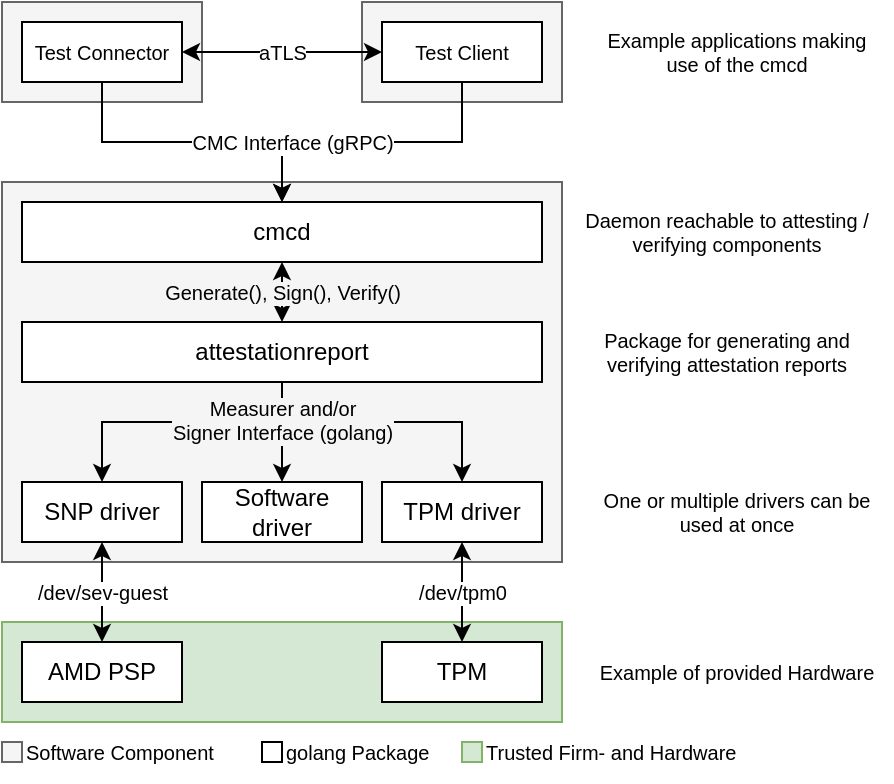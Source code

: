 <mxfile version="18.0.7" type="device"><diagram id="4OHlktra853td-nATEaD" name="Page-1"><mxGraphModel dx="1422" dy="820" grid="1" gridSize="10" guides="1" tooltips="1" connect="1" arrows="1" fold="1" page="1" pageScale="1" pageWidth="850" pageHeight="1100" math="0" shadow="0"><root><mxCell id="0"/><mxCell id="1" parent="0"/><mxCell id="NFTrpatYoSMDDnahwGzO-29" value="" style="rounded=0;whiteSpace=wrap;html=1;fontSize=10;fillColor=#d5e8d4;strokeColor=#82b366;" parent="1" vertex="1"><mxGeometry x="10" y="310" width="280" height="50" as="geometry"/></mxCell><mxCell id="NFTrpatYoSMDDnahwGzO-22" value="" style="rounded=0;whiteSpace=wrap;html=1;fontSize=10;fillColor=#f5f5f5;fontColor=#333333;strokeColor=#666666;" parent="1" vertex="1"><mxGeometry x="10" width="100" height="50" as="geometry"/></mxCell><mxCell id="NFTrpatYoSMDDnahwGzO-21" value="" style="rounded=0;whiteSpace=wrap;html=1;fontSize=10;fillColor=#f5f5f5;fontColor=#333333;strokeColor=#666666;" parent="1" vertex="1"><mxGeometry x="190" width="100" height="50" as="geometry"/></mxCell><mxCell id="NFTrpatYoSMDDnahwGzO-20" value="" style="rounded=0;whiteSpace=wrap;html=1;fontSize=10;fillColor=#f5f5f5;fontColor=#333333;strokeColor=#666666;" parent="1" vertex="1"><mxGeometry x="10" y="90" width="280" height="190" as="geometry"/></mxCell><mxCell id="NFTrpatYoSMDDnahwGzO-7" style="edgeStyle=orthogonalEdgeStyle;rounded=0;orthogonalLoop=1;jettySize=auto;html=1;exitX=0.5;exitY=1;exitDx=0;exitDy=0;entryX=0.5;entryY=0;entryDx=0;entryDy=0;" parent="1" source="NFTrpatYoSMDDnahwGzO-18" target="NFTrpatYoSMDDnahwGzO-5" edge="1"><mxGeometry relative="1" as="geometry"><mxPoint x="150.0" y="180" as="sourcePoint"/></mxGeometry></mxCell><mxCell id="NFTrpatYoSMDDnahwGzO-8" style="edgeStyle=orthogonalEdgeStyle;rounded=0;orthogonalLoop=1;jettySize=auto;html=1;exitX=0.5;exitY=1;exitDx=0;exitDy=0;entryX=0.5;entryY=0;entryDx=0;entryDy=0;" parent="1" source="NFTrpatYoSMDDnahwGzO-18" target="NFTrpatYoSMDDnahwGzO-6" edge="1"><mxGeometry relative="1" as="geometry"><mxPoint x="150.0" y="180" as="sourcePoint"/><Array as="points"><mxPoint x="150" y="210"/><mxPoint x="240" y="210"/></Array></mxGeometry></mxCell><mxCell id="NFTrpatYoSMDDnahwGzO-19" value="Generate(), Sign(), Verify()" style="edgeStyle=orthogonalEdgeStyle;rounded=0;orthogonalLoop=1;jettySize=auto;html=1;exitX=0.5;exitY=1;exitDx=0;exitDy=0;entryX=0.5;entryY=0;entryDx=0;entryDy=0;fontSize=10;startArrow=classic;startFill=1;labelBackgroundColor=#F5F5F5;" parent="1" source="NFTrpatYoSMDDnahwGzO-1" target="NFTrpatYoSMDDnahwGzO-18" edge="1"><mxGeometry relative="1" as="geometry"/></mxCell><mxCell id="NFTrpatYoSMDDnahwGzO-1" value="cmcd" style="rounded=0;whiteSpace=wrap;html=1;" parent="1" vertex="1"><mxGeometry x="20" y="100" width="260" height="30" as="geometry"/></mxCell><mxCell id="NFTrpatYoSMDDnahwGzO-33" value="/dev/sev-guest" style="edgeStyle=orthogonalEdgeStyle;rounded=0;orthogonalLoop=1;jettySize=auto;html=1;exitX=0.5;exitY=1;exitDx=0;exitDy=0;entryX=0.5;entryY=0;entryDx=0;entryDy=0;labelBackgroundColor=#FFFFFF;fontSize=10;startArrow=classic;startFill=1;" parent="1" source="NFTrpatYoSMDDnahwGzO-2" target="NFTrpatYoSMDDnahwGzO-32" edge="1"><mxGeometry relative="1" as="geometry"/></mxCell><mxCell id="NFTrpatYoSMDDnahwGzO-2" value="SNP driver" style="rounded=0;whiteSpace=wrap;html=1;" parent="1" vertex="1"><mxGeometry x="20" y="240" width="80" height="30" as="geometry"/></mxCell><mxCell id="NFTrpatYoSMDDnahwGzO-5" value="Software driver" style="rounded=0;whiteSpace=wrap;html=1;" parent="1" vertex="1"><mxGeometry x="110" y="240" width="80" height="30" as="geometry"/></mxCell><mxCell id="NFTrpatYoSMDDnahwGzO-34" value="/dev/tpm0" style="edgeStyle=orthogonalEdgeStyle;rounded=0;orthogonalLoop=1;jettySize=auto;html=1;exitX=0.5;exitY=1;exitDx=0;exitDy=0;entryX=0.5;entryY=0;entryDx=0;entryDy=0;labelBackgroundColor=#FFFFFF;fontSize=10;startArrow=classic;startFill=1;" parent="1" source="NFTrpatYoSMDDnahwGzO-6" target="NFTrpatYoSMDDnahwGzO-31" edge="1"><mxGeometry relative="1" as="geometry"/></mxCell><mxCell id="NFTrpatYoSMDDnahwGzO-6" value="TPM driver" style="rounded=0;whiteSpace=wrap;html=1;" parent="1" vertex="1"><mxGeometry x="200" y="240" width="80" height="30" as="geometry"/></mxCell><mxCell id="NFTrpatYoSMDDnahwGzO-10" value="One or multiple drivers can be used at once" style="text;html=1;strokeColor=none;fillColor=none;align=center;verticalAlign=middle;whiteSpace=wrap;rounded=0;fontSize=10;" parent="1" vertex="1"><mxGeometry x="300" y="240" width="155" height="30" as="geometry"/></mxCell><mxCell id="NFTrpatYoSMDDnahwGzO-14" style="edgeStyle=orthogonalEdgeStyle;rounded=0;orthogonalLoop=1;jettySize=auto;html=1;exitX=0.5;exitY=1;exitDx=0;exitDy=0;entryX=0.5;entryY=0;entryDx=0;entryDy=0;fontSize=10;" parent="1" source="NFTrpatYoSMDDnahwGzO-12" target="NFTrpatYoSMDDnahwGzO-1" edge="1"><mxGeometry relative="1" as="geometry"/></mxCell><mxCell id="NFTrpatYoSMDDnahwGzO-17" value="aTLS" style="edgeStyle=orthogonalEdgeStyle;rounded=0;orthogonalLoop=1;jettySize=auto;html=1;exitX=1;exitY=0.5;exitDx=0;exitDy=0;entryX=0;entryY=0.5;entryDx=0;entryDy=0;fontSize=10;startArrow=classic;startFill=1;" parent="1" source="NFTrpatYoSMDDnahwGzO-12" target="NFTrpatYoSMDDnahwGzO-13" edge="1"><mxGeometry relative="1" as="geometry"/></mxCell><mxCell id="NFTrpatYoSMDDnahwGzO-12" value="Test Connector" style="rounded=0;whiteSpace=wrap;html=1;fontSize=10;" parent="1" vertex="1"><mxGeometry x="20" y="10" width="80" height="30" as="geometry"/></mxCell><mxCell id="NFTrpatYoSMDDnahwGzO-13" value="Test Client" style="rounded=0;whiteSpace=wrap;html=1;fontSize=10;" parent="1" vertex="1"><mxGeometry x="200" y="10" width="80" height="30" as="geometry"/></mxCell><mxCell id="NFTrpatYoSMDDnahwGzO-9" value="CMC Interface (gRPC)" style="edgeStyle=orthogonalEdgeStyle;rounded=0;orthogonalLoop=1;jettySize=auto;html=1;exitX=0.5;exitY=1;exitDx=0;exitDy=0;entryX=0.5;entryY=0;entryDx=0;entryDy=0;fontSize=10;" parent="1" source="NFTrpatYoSMDDnahwGzO-13" target="NFTrpatYoSMDDnahwGzO-1" edge="1"><mxGeometry x="0.538" relative="1" as="geometry"><mxPoint x="150.095" y="20" as="sourcePoint"/><mxPoint as="offset"/></mxGeometry></mxCell><mxCell id="NFTrpatYoSMDDnahwGzO-15" value="Daemon reachable to attesting / verifying components" style="text;html=1;strokeColor=none;fillColor=none;align=center;verticalAlign=middle;whiteSpace=wrap;rounded=0;fontSize=10;" parent="1" vertex="1"><mxGeometry x="300" y="100" width="145" height="30" as="geometry"/></mxCell><mxCell id="NFTrpatYoSMDDnahwGzO-16" value="Example applications making use of the cmcd" style="text;html=1;strokeColor=none;fillColor=none;align=center;verticalAlign=middle;whiteSpace=wrap;rounded=0;fontSize=10;" parent="1" vertex="1"><mxGeometry x="305" y="10" width="145" height="30" as="geometry"/></mxCell><mxCell id="NFTrpatYoSMDDnahwGzO-3" value="&lt;div style=&quot;font-size: 10px;&quot;&gt;&lt;font style=&quot;font-size: 10px;&quot;&gt;Measurer and/or &lt;br style=&quot;font-size: 10px;&quot;&gt;&lt;/font&gt;&lt;/div&gt;&lt;div style=&quot;font-size: 10px;&quot;&gt;&lt;font style=&quot;font-size: 10px;&quot;&gt;Signer Interface (golang)&lt;br style=&quot;font-size: 10px;&quot;&gt;&lt;/font&gt;&lt;/div&gt;" style="edgeStyle=orthogonalEdgeStyle;rounded=0;orthogonalLoop=1;jettySize=auto;html=1;exitX=0.5;exitY=1;exitDx=0;exitDy=0;fontSize=10;labelBackgroundColor=#F5F5F5;" parent="1" source="NFTrpatYoSMDDnahwGzO-18" target="NFTrpatYoSMDDnahwGzO-2" edge="1"><mxGeometry x="-0.733" relative="1" as="geometry"><mxPoint x="150.0" y="180" as="sourcePoint"/><Array as="points"><mxPoint x="150" y="210"/><mxPoint x="60" y="210"/></Array><mxPoint as="offset"/></mxGeometry></mxCell><mxCell id="NFTrpatYoSMDDnahwGzO-18" value="attestationreport" style="rounded=0;whiteSpace=wrap;html=1;" parent="1" vertex="1"><mxGeometry x="20" y="160" width="260" height="30" as="geometry"/></mxCell><mxCell id="NFTrpatYoSMDDnahwGzO-23" value="" style="rounded=0;whiteSpace=wrap;html=1;fontSize=10;fillColor=#f5f5f5;fontColor=#333333;strokeColor=#666666;" parent="1" vertex="1"><mxGeometry x="10" y="370" width="10" height="10" as="geometry"/></mxCell><mxCell id="NFTrpatYoSMDDnahwGzO-24" value="Software Component" style="text;html=1;strokeColor=none;fillColor=none;align=left;verticalAlign=middle;whiteSpace=wrap;rounded=0;fontSize=10;" parent="1" vertex="1"><mxGeometry x="20" y="360" width="100" height="30" as="geometry"/></mxCell><mxCell id="NFTrpatYoSMDDnahwGzO-25" value="" style="rounded=0;whiteSpace=wrap;html=1;fontSize=10;" parent="1" vertex="1"><mxGeometry x="140" y="370" width="10" height="10" as="geometry"/></mxCell><mxCell id="NFTrpatYoSMDDnahwGzO-26" value="golang Package" style="text;html=1;strokeColor=none;fillColor=none;align=left;verticalAlign=middle;whiteSpace=wrap;rounded=0;fontSize=10;" parent="1" vertex="1"><mxGeometry x="150" y="360" width="80" height="30" as="geometry"/></mxCell><mxCell id="NFTrpatYoSMDDnahwGzO-31" value="TPM" style="rounded=0;whiteSpace=wrap;html=1;" parent="1" vertex="1"><mxGeometry x="200" y="320" width="80" height="30" as="geometry"/></mxCell><mxCell id="NFTrpatYoSMDDnahwGzO-32" value="AMD PSP" style="rounded=0;whiteSpace=wrap;html=1;" parent="1" vertex="1"><mxGeometry x="20" y="320" width="80" height="30" as="geometry"/></mxCell><mxCell id="NFTrpatYoSMDDnahwGzO-35" value="" style="rounded=0;whiteSpace=wrap;html=1;fontSize=10;fillColor=#d5e8d4;strokeColor=#82b366;" parent="1" vertex="1"><mxGeometry x="240" y="370" width="10" height="10" as="geometry"/></mxCell><mxCell id="NFTrpatYoSMDDnahwGzO-36" value="Trusted Firm- and Hardware" style="text;html=1;strokeColor=none;fillColor=none;align=left;verticalAlign=middle;whiteSpace=wrap;rounded=0;fontSize=10;" parent="1" vertex="1"><mxGeometry x="250" y="360" width="130" height="30" as="geometry"/></mxCell><mxCell id="NFTrpatYoSMDDnahwGzO-38" value="Package for generating and verifying attestation reports" style="text;html=1;strokeColor=none;fillColor=none;align=center;verticalAlign=middle;whiteSpace=wrap;rounded=0;fontSize=10;" parent="1" vertex="1"><mxGeometry x="300" y="160" width="145" height="30" as="geometry"/></mxCell><mxCell id="NFTrpatYoSMDDnahwGzO-40" value="Example of provided Hardware" style="text;html=1;strokeColor=none;fillColor=none;align=center;verticalAlign=middle;whiteSpace=wrap;rounded=0;fontSize=10;" parent="1" vertex="1"><mxGeometry x="300" y="320" width="155" height="30" as="geometry"/></mxCell></root></mxGraphModel></diagram></mxfile>